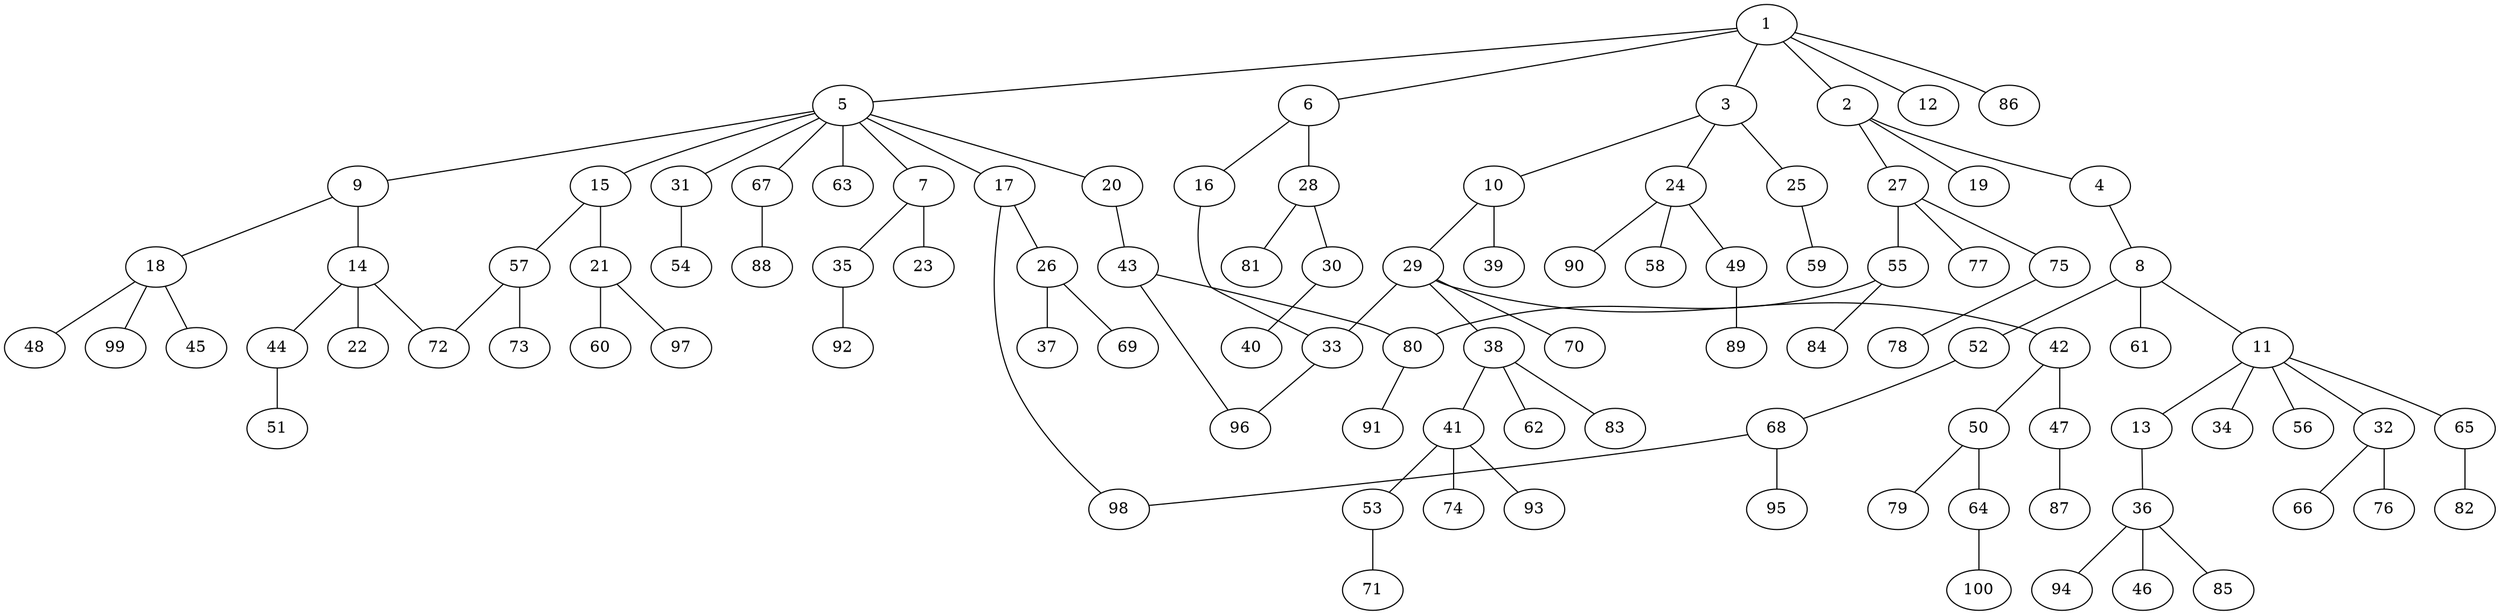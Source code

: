 graph graphname {1--2
1--3
1--5
1--6
1--12
1--86
2--4
2--19
2--27
3--10
3--24
3--25
4--8
5--7
5--9
5--15
5--17
5--20
5--31
5--63
5--67
6--16
6--28
7--23
7--35
8--11
8--52
8--61
9--14
9--18
10--29
10--39
11--13
11--32
11--34
11--56
11--65
13--36
14--22
14--44
14--72
15--21
15--57
16--33
17--26
17--98
18--45
18--48
18--99
20--43
21--60
21--97
24--49
24--58
24--90
25--59
26--37
26--69
27--55
27--75
27--77
28--30
28--81
29--33
29--38
29--42
29--70
30--40
31--54
32--66
32--76
33--96
35--92
36--46
36--85
36--94
38--41
38--62
38--83
41--53
41--74
41--93
42--47
42--50
43--80
43--96
44--51
47--87
49--89
50--64
50--79
52--68
53--71
55--80
55--84
57--72
57--73
64--100
65--82
67--88
68--95
68--98
75--78
80--91
}